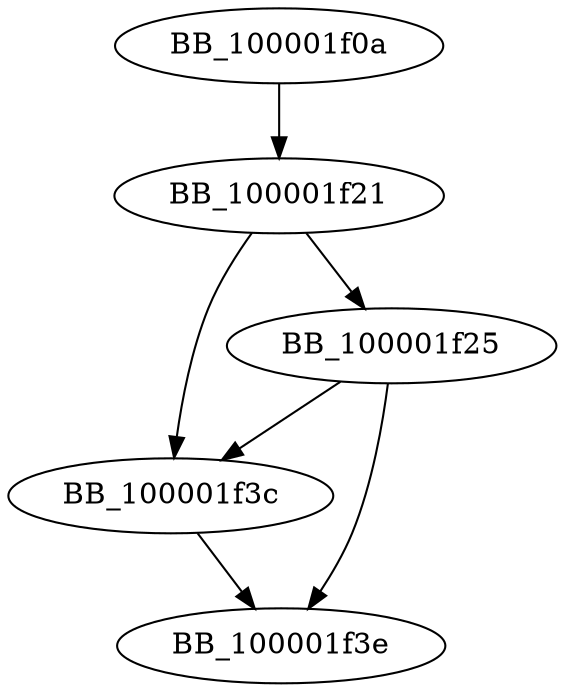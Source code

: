 DiGraph __Z15is_folder_existPc{
BB_100001f0a->BB_100001f21
BB_100001f21->BB_100001f25
BB_100001f21->BB_100001f3c
BB_100001f25->BB_100001f3c
BB_100001f25->BB_100001f3e
BB_100001f3c->BB_100001f3e
}

